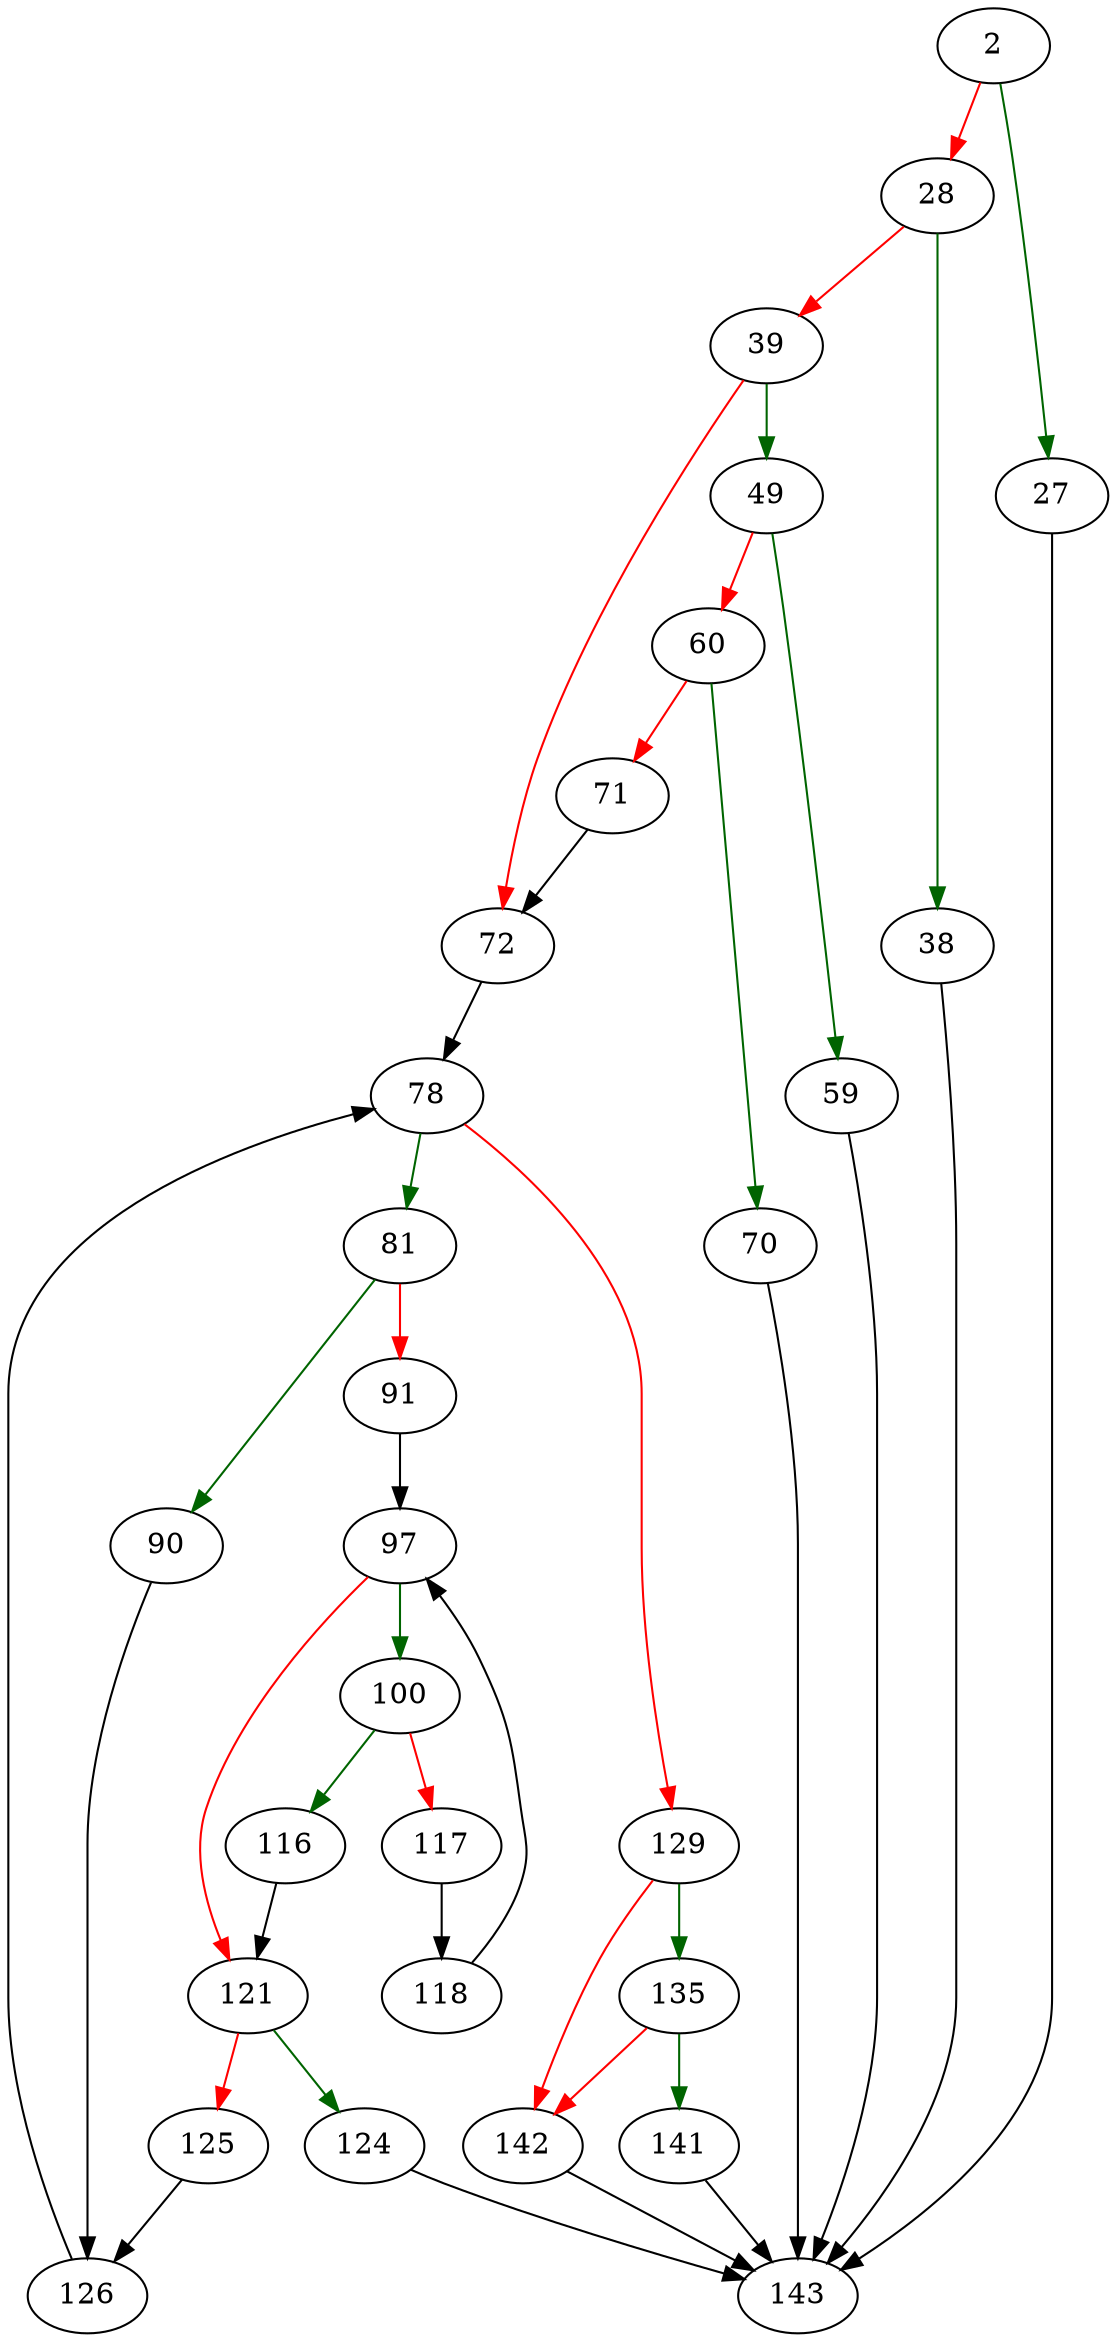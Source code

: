 strict digraph "whereLoopCheaperProperSubset" {
	// Node definitions.
	2 [entry=true];
	27;
	28;
	143;
	38;
	39;
	49;
	72;
	59;
	60;
	70;
	71;
	78;
	81;
	129;
	90;
	91;
	126;
	97;
	100;
	121;
	116;
	117;
	118;
	124;
	125;
	135;
	142;
	141;

	// Edge definitions.
	2 -> 27 [
		color=darkgreen
		cond=true
	];
	2 -> 28 [
		color=red
		cond=false
	];
	27 -> 143;
	28 -> 38 [
		color=darkgreen
		cond=true
	];
	28 -> 39 [
		color=red
		cond=false
	];
	38 -> 143;
	39 -> 49 [
		color=darkgreen
		cond=true
	];
	39 -> 72 [
		color=red
		cond=false
	];
	49 -> 59 [
		color=darkgreen
		cond=true
	];
	49 -> 60 [
		color=red
		cond=false
	];
	72 -> 78;
	59 -> 143;
	60 -> 70 [
		color=darkgreen
		cond=true
	];
	60 -> 71 [
		color=red
		cond=false
	];
	70 -> 143;
	71 -> 72;
	78 -> 81 [
		color=darkgreen
		cond=true
	];
	78 -> 129 [
		color=red
		cond=false
	];
	81 -> 90 [
		color=darkgreen
		cond=true
	];
	81 -> 91 [
		color=red
		cond=false
	];
	129 -> 135 [
		color=darkgreen
		cond=true
	];
	129 -> 142 [
		color=red
		cond=false
	];
	90 -> 126;
	91 -> 97;
	126 -> 78;
	97 -> 100 [
		color=darkgreen
		cond=true
	];
	97 -> 121 [
		color=red
		cond=false
	];
	100 -> 116 [
		color=darkgreen
		cond=true
	];
	100 -> 117 [
		color=red
		cond=false
	];
	121 -> 124 [
		color=darkgreen
		cond=true
	];
	121 -> 125 [
		color=red
		cond=false
	];
	116 -> 121;
	117 -> 118;
	118 -> 97;
	124 -> 143;
	125 -> 126;
	135 -> 142 [
		color=red
		cond=false
	];
	135 -> 141 [
		color=darkgreen
		cond=true
	];
	142 -> 143;
	141 -> 143;
}